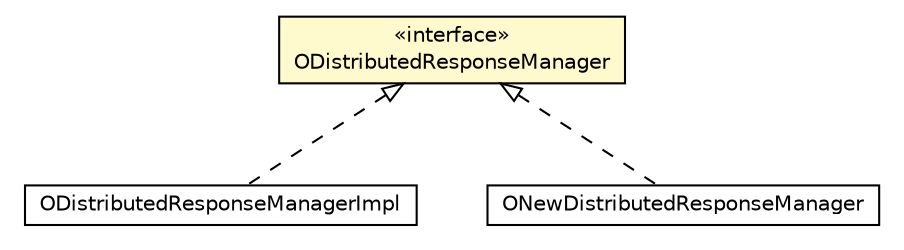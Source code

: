 #!/usr/local/bin/dot
#
# Class diagram 
# Generated by UMLGraph version R5_6-24-gf6e263 (http://www.umlgraph.org/)
#

digraph G {
	edge [fontname="Helvetica",fontsize=10,labelfontname="Helvetica",labelfontsize=10];
	node [fontname="Helvetica",fontsize=10,shape=plaintext];
	nodesep=0.25;
	ranksep=0.5;
	// com.orientechnologies.orient.server.distributed.ODistributedResponseManager
	c3024559 [label=<<table title="com.orientechnologies.orient.server.distributed.ODistributedResponseManager" border="0" cellborder="1" cellspacing="0" cellpadding="2" port="p" bgcolor="lemonChiffon" href="./ODistributedResponseManager.html">
		<tr><td><table border="0" cellspacing="0" cellpadding="1">
<tr><td align="center" balign="center"> &#171;interface&#187; </td></tr>
<tr><td align="center" balign="center"> ODistributedResponseManager </td></tr>
		</table></td></tr>
		</table>>, URL="./ODistributedResponseManager.html", fontname="Helvetica", fontcolor="black", fontsize=10.0];
	// com.orientechnologies.orient.server.distributed.ODistributedResponseManagerImpl
	c3024570 [label=<<table title="com.orientechnologies.orient.server.distributed.ODistributedResponseManagerImpl" border="0" cellborder="1" cellspacing="0" cellpadding="2" port="p" href="./ODistributedResponseManagerImpl.html">
		<tr><td><table border="0" cellspacing="0" cellpadding="1">
<tr><td align="center" balign="center"> ODistributedResponseManagerImpl </td></tr>
		</table></td></tr>
		</table>>, URL="./ODistributedResponseManagerImpl.html", fontname="Helvetica", fontcolor="black", fontsize=10.0];
	// com.orientechnologies.orient.server.distributed.impl.ONewDistributedResponseManager
	c3024858 [label=<<table title="com.orientechnologies.orient.server.distributed.impl.ONewDistributedResponseManager" border="0" cellborder="1" cellspacing="0" cellpadding="2" port="p" href="./impl/ONewDistributedResponseManager.html">
		<tr><td><table border="0" cellspacing="0" cellpadding="1">
<tr><td align="center" balign="center"> ONewDistributedResponseManager </td></tr>
		</table></td></tr>
		</table>>, URL="./impl/ONewDistributedResponseManager.html", fontname="Helvetica", fontcolor="black", fontsize=10.0];
	//com.orientechnologies.orient.server.distributed.ODistributedResponseManagerImpl implements com.orientechnologies.orient.server.distributed.ODistributedResponseManager
	c3024559:p -> c3024570:p [dir=back,arrowtail=empty,style=dashed];
	//com.orientechnologies.orient.server.distributed.impl.ONewDistributedResponseManager implements com.orientechnologies.orient.server.distributed.ODistributedResponseManager
	c3024559:p -> c3024858:p [dir=back,arrowtail=empty,style=dashed];
}

